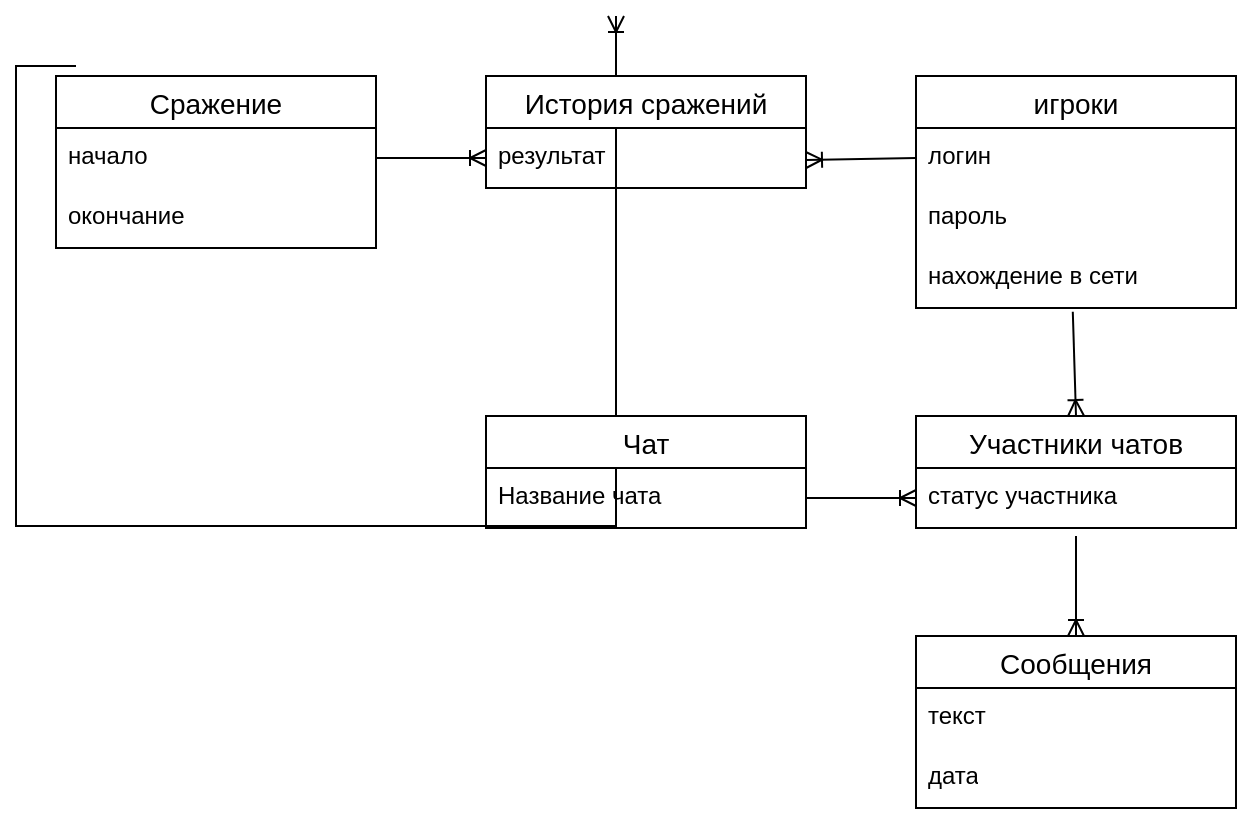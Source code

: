 <mxfile version="24.7.17">
  <diagram id="R2lEEEUBdFMjLlhIrx00" name="Page-1">
    <mxGraphModel dx="1358" dy="596" grid="1" gridSize="10" guides="1" tooltips="1" connect="1" arrows="1" fold="1" page="1" pageScale="1" pageWidth="850" pageHeight="1100" math="0" shadow="0" extFonts="Permanent Marker^https://fonts.googleapis.com/css?family=Permanent+Marker">
      <root>
        <mxCell id="0" />
        <mxCell id="1" parent="0" />
        <mxCell id="3Z9X5PmWgvWO0a69kxaD-72" value="" style="fontSize=12;html=1;endArrow=ERoneToMany;rounded=0;exitX=0;exitY=0.5;exitDx=0;exitDy=0;entryX=0;entryY=0.5;entryDx=0;entryDy=0;edgeStyle=orthogonalEdgeStyle;" parent="1" target="3Z9X5PmWgvWO0a69kxaD-46" edge="1">
          <mxGeometry width="100" height="100" relative="1" as="geometry">
            <mxPoint x="60.0" y="265" as="sourcePoint" />
            <mxPoint x="330" y="240" as="targetPoint" />
            <Array as="points">
              <mxPoint x="30" y="265" />
              <mxPoint x="30" y="495" />
            </Array>
          </mxGeometry>
        </mxCell>
        <mxCell id="Va6612j8E0xKloh3BSVI-1" value="игроки" style="swimlane;fontStyle=0;childLayout=stackLayout;horizontal=1;startSize=26;horizontalStack=0;resizeParent=1;resizeParentMax=0;resizeLast=0;collapsible=1;marginBottom=0;align=center;fontSize=14;" vertex="1" parent="1">
          <mxGeometry x="480" y="270" width="160" height="116" as="geometry" />
        </mxCell>
        <mxCell id="Va6612j8E0xKloh3BSVI-2" value="логин" style="text;strokeColor=none;fillColor=none;spacingLeft=4;spacingRight=4;overflow=hidden;rotatable=0;points=[[0,0.5],[1,0.5]];portConstraint=eastwest;fontSize=12;whiteSpace=wrap;html=1;" vertex="1" parent="Va6612j8E0xKloh3BSVI-1">
          <mxGeometry y="26" width="160" height="30" as="geometry" />
        </mxCell>
        <mxCell id="Va6612j8E0xKloh3BSVI-3" value="пароль" style="text;strokeColor=none;fillColor=none;spacingLeft=4;spacingRight=4;overflow=hidden;rotatable=0;points=[[0,0.5],[1,0.5]];portConstraint=eastwest;fontSize=12;whiteSpace=wrap;html=1;" vertex="1" parent="Va6612j8E0xKloh3BSVI-1">
          <mxGeometry y="56" width="160" height="30" as="geometry" />
        </mxCell>
        <mxCell id="Va6612j8E0xKloh3BSVI-4" value="нахождение в сети " style="text;strokeColor=none;fillColor=none;spacingLeft=4;spacingRight=4;overflow=hidden;rotatable=0;points=[[0,0.5],[1,0.5]];portConstraint=eastwest;fontSize=12;whiteSpace=wrap;html=1;" vertex="1" parent="Va6612j8E0xKloh3BSVI-1">
          <mxGeometry y="86" width="160" height="30" as="geometry" />
        </mxCell>
        <mxCell id="Va6612j8E0xKloh3BSVI-5" value="Сражение" style="swimlane;fontStyle=0;childLayout=stackLayout;horizontal=1;startSize=26;horizontalStack=0;resizeParent=1;resizeParentMax=0;resizeLast=0;collapsible=1;marginBottom=0;align=center;fontSize=14;" vertex="1" parent="1">
          <mxGeometry x="50" y="270" width="160" height="86" as="geometry" />
        </mxCell>
        <mxCell id="Va6612j8E0xKloh3BSVI-6" value="начало" style="text;strokeColor=none;fillColor=none;spacingLeft=4;spacingRight=4;overflow=hidden;rotatable=0;points=[[0,0.5],[1,0.5]];portConstraint=eastwest;fontSize=12;whiteSpace=wrap;html=1;" vertex="1" parent="Va6612j8E0xKloh3BSVI-5">
          <mxGeometry y="26" width="160" height="30" as="geometry" />
        </mxCell>
        <mxCell id="Va6612j8E0xKloh3BSVI-9" value="окончание" style="text;strokeColor=none;fillColor=none;spacingLeft=4;spacingRight=4;overflow=hidden;rotatable=0;points=[[0,0.5],[1,0.5]];portConstraint=eastwest;fontSize=12;whiteSpace=wrap;html=1;" vertex="1" parent="Va6612j8E0xKloh3BSVI-5">
          <mxGeometry y="56" width="160" height="30" as="geometry" />
        </mxCell>
        <mxCell id="Va6612j8E0xKloh3BSVI-11" value="История сражений" style="swimlane;fontStyle=0;childLayout=stackLayout;horizontal=1;startSize=26;horizontalStack=0;resizeParent=1;resizeParentMax=0;resizeLast=0;collapsible=1;marginBottom=0;align=center;fontSize=14;" vertex="1" parent="1">
          <mxGeometry x="265" y="270" width="160" height="56" as="geometry" />
        </mxCell>
        <mxCell id="Va6612j8E0xKloh3BSVI-13" value="результат" style="text;strokeColor=none;fillColor=none;spacingLeft=4;spacingRight=4;overflow=hidden;rotatable=0;points=[[0,0.5],[1,0.5]];portConstraint=eastwest;fontSize=12;whiteSpace=wrap;html=1;" vertex="1" parent="Va6612j8E0xKloh3BSVI-11">
          <mxGeometry y="26" width="160" height="30" as="geometry" />
        </mxCell>
        <mxCell id="Va6612j8E0xKloh3BSVI-14" value="" style="edgeStyle=entityRelationEdgeStyle;fontSize=12;html=1;endArrow=ERoneToMany;rounded=0;exitX=1;exitY=0.5;exitDx=0;exitDy=0;entryX=0;entryY=0.5;entryDx=0;entryDy=0;" edge="1" parent="1" source="Va6612j8E0xKloh3BSVI-6" target="Va6612j8E0xKloh3BSVI-13">
          <mxGeometry width="100" height="100" relative="1" as="geometry">
            <mxPoint x="310" y="380" as="sourcePoint" />
            <mxPoint x="410" y="280" as="targetPoint" />
          </mxGeometry>
        </mxCell>
        <mxCell id="Va6612j8E0xKloh3BSVI-15" value="" style="fontSize=12;html=1;endArrow=ERoneToMany;rounded=0;entryX=1;entryY=0.75;entryDx=0;entryDy=0;exitX=0;exitY=0.5;exitDx=0;exitDy=0;" edge="1" parent="1" source="Va6612j8E0xKloh3BSVI-2" target="Va6612j8E0xKloh3BSVI-11">
          <mxGeometry width="100" height="100" relative="1" as="geometry">
            <mxPoint x="310" y="380" as="sourcePoint" />
            <mxPoint x="410" y="280" as="targetPoint" />
          </mxGeometry>
        </mxCell>
        <mxCell id="Va6612j8E0xKloh3BSVI-16" value="Участники чатов" style="swimlane;fontStyle=0;childLayout=stackLayout;horizontal=1;startSize=26;horizontalStack=0;resizeParent=1;resizeParentMax=0;resizeLast=0;collapsible=1;marginBottom=0;align=center;fontSize=14;" vertex="1" parent="1">
          <mxGeometry x="480" y="440" width="160" height="56" as="geometry" />
        </mxCell>
        <mxCell id="Va6612j8E0xKloh3BSVI-19" value="статус участника" style="text;strokeColor=none;fillColor=none;spacingLeft=4;spacingRight=4;overflow=hidden;rotatable=0;points=[[0,0.5],[1,0.5]];portConstraint=eastwest;fontSize=12;whiteSpace=wrap;html=1;" vertex="1" parent="Va6612j8E0xKloh3BSVI-16">
          <mxGeometry y="26" width="160" height="30" as="geometry" />
        </mxCell>
        <mxCell id="Va6612j8E0xKloh3BSVI-20" value="Чат" style="swimlane;fontStyle=0;childLayout=stackLayout;horizontal=1;startSize=26;horizontalStack=0;resizeParent=1;resizeParentMax=0;resizeLast=0;collapsible=1;marginBottom=0;align=center;fontSize=14;" vertex="1" parent="1">
          <mxGeometry x="265" y="440" width="160" height="56" as="geometry" />
        </mxCell>
        <mxCell id="Va6612j8E0xKloh3BSVI-21" value="Название чата" style="text;strokeColor=none;fillColor=none;spacingLeft=4;spacingRight=4;overflow=hidden;rotatable=0;points=[[0,0.5],[1,0.5]];portConstraint=eastwest;fontSize=12;whiteSpace=wrap;html=1;" vertex="1" parent="Va6612j8E0xKloh3BSVI-20">
          <mxGeometry y="26" width="160" height="30" as="geometry" />
        </mxCell>
        <mxCell id="Va6612j8E0xKloh3BSVI-22" value="Сообщения" style="swimlane;fontStyle=0;childLayout=stackLayout;horizontal=1;startSize=26;horizontalStack=0;resizeParent=1;resizeParentMax=0;resizeLast=0;collapsible=1;marginBottom=0;align=center;fontSize=14;" vertex="1" parent="1">
          <mxGeometry x="480" y="550" width="160" height="86" as="geometry" />
        </mxCell>
        <mxCell id="Va6612j8E0xKloh3BSVI-23" value="текст" style="text;strokeColor=none;fillColor=none;spacingLeft=4;spacingRight=4;overflow=hidden;rotatable=0;points=[[0,0.5],[1,0.5]];portConstraint=eastwest;fontSize=12;whiteSpace=wrap;html=1;" vertex="1" parent="Va6612j8E0xKloh3BSVI-22">
          <mxGeometry y="26" width="160" height="30" as="geometry" />
        </mxCell>
        <mxCell id="Va6612j8E0xKloh3BSVI-24" value="дата" style="text;strokeColor=none;fillColor=none;spacingLeft=4;spacingRight=4;overflow=hidden;rotatable=0;points=[[0,0.5],[1,0.5]];portConstraint=eastwest;fontSize=12;whiteSpace=wrap;html=1;" vertex="1" parent="Va6612j8E0xKloh3BSVI-22">
          <mxGeometry y="56" width="160" height="30" as="geometry" />
        </mxCell>
        <mxCell id="Va6612j8E0xKloh3BSVI-25" value="" style="edgeStyle=entityRelationEdgeStyle;fontSize=12;html=1;endArrow=ERoneToMany;rounded=0;entryX=0;entryY=0.5;entryDx=0;entryDy=0;exitX=1;exitY=0.5;exitDx=0;exitDy=0;" edge="1" parent="1" source="Va6612j8E0xKloh3BSVI-21" target="Va6612j8E0xKloh3BSVI-19">
          <mxGeometry width="100" height="100" relative="1" as="geometry">
            <mxPoint x="350" y="390" as="sourcePoint" />
            <mxPoint x="450" y="290" as="targetPoint" />
          </mxGeometry>
        </mxCell>
        <mxCell id="Va6612j8E0xKloh3BSVI-26" value="" style="fontSize=12;html=1;endArrow=ERoneToMany;rounded=0;entryX=0.5;entryY=0;entryDx=0;entryDy=0;exitX=0.49;exitY=1.064;exitDx=0;exitDy=0;exitPerimeter=0;" edge="1" parent="1" source="Va6612j8E0xKloh3BSVI-4" target="Va6612j8E0xKloh3BSVI-16">
          <mxGeometry width="100" height="100" relative="1" as="geometry">
            <mxPoint x="350" y="390" as="sourcePoint" />
            <mxPoint x="450" y="290" as="targetPoint" />
          </mxGeometry>
        </mxCell>
        <mxCell id="Va6612j8E0xKloh3BSVI-27" value="" style="fontSize=12;html=1;endArrow=ERoneToMany;rounded=0;entryX=0.5;entryY=0;entryDx=0;entryDy=0;exitX=0.5;exitY=1.133;exitDx=0;exitDy=0;exitPerimeter=0;" edge="1" parent="1" source="Va6612j8E0xKloh3BSVI-19" target="Va6612j8E0xKloh3BSVI-22">
          <mxGeometry width="100" height="100" relative="1" as="geometry">
            <mxPoint x="350" y="390" as="sourcePoint" />
            <mxPoint x="450" y="290" as="targetPoint" />
          </mxGeometry>
        </mxCell>
      </root>
    </mxGraphModel>
  </diagram>
</mxfile>
